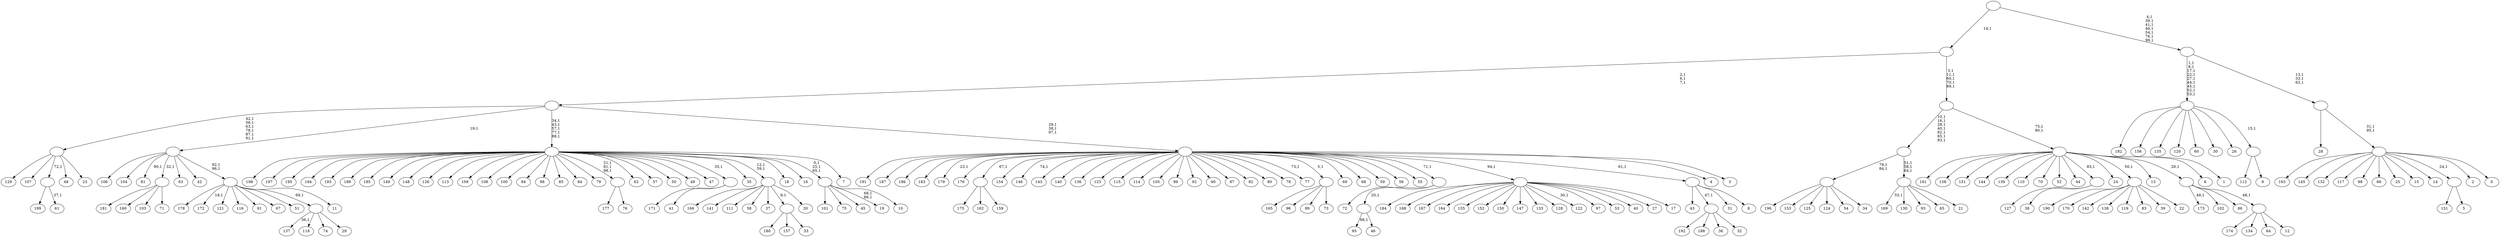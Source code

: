 digraph T {
	300 [label="199"]
	299 [label="198"]
	298 [label="197"]
	297 [label="196"]
	296 [label="195"]
	295 [label="194"]
	294 [label="193"]
	293 [label="192"]
	292 [label="191"]
	291 [label="190"]
	290 [label="189"]
	289 [label="188"]
	288 [label="187"]
	287 [label="186"]
	286 [label="185"]
	285 [label="184"]
	284 [label="183"]
	283 [label="182"]
	282 [label="181"]
	281 [label="180"]
	280 [label="179"]
	278 [label="178"]
	277 [label="177"]
	276 [label="176"]
	275 [label="175"]
	274 [label="174"]
	273 [label="173"]
	271 [label="172"]
	269 [label="171"]
	268 [label="170"]
	267 [label="169"]
	265 [label="168"]
	264 [label="167"]
	263 [label="166"]
	262 [label="165"]
	261 [label="164"]
	260 [label="163"]
	259 [label="162"]
	258 [label="161"]
	257 [label="160"]
	256 [label="159"]
	255 [label=""]
	254 [label="158"]
	253 [label="157"]
	252 [label="156"]
	251 [label="155"]
	250 [label="154"]
	249 [label="153"]
	248 [label="152"]
	247 [label="151"]
	246 [label="150"]
	245 [label="149"]
	244 [label="148"]
	243 [label="147"]
	242 [label="146"]
	240 [label="145"]
	239 [label="144"]
	238 [label="143"]
	237 [label="142"]
	236 [label="141"]
	235 [label="140"]
	234 [label="139"]
	233 [label="138"]
	232 [label="137"]
	230 [label="136"]
	229 [label="135"]
	228 [label="134"]
	227 [label="133"]
	226 [label="132"]
	225 [label="131"]
	224 [label="130"]
	223 [label="129"]
	222 [label="128"]
	221 [label="127"]
	220 [label="126"]
	219 [label="125"]
	218 [label="124"]
	217 [label="123"]
	216 [label="122"]
	214 [label="121"]
	213 [label="120"]
	212 [label="119"]
	211 [label="118"]
	210 [label="117"]
	209 [label="116"]
	208 [label="115"]
	207 [label="114"]
	206 [label="113"]
	205 [label="112"]
	204 [label="111"]
	203 [label="110"]
	202 [label="109"]
	201 [label="108"]
	200 [label="107"]
	199 [label="106"]
	198 [label="105"]
	197 [label="104"]
	196 [label="103"]
	195 [label="102"]
	194 [label="101"]
	193 [label="100"]
	192 [label="99"]
	191 [label="98"]
	190 [label="97"]
	189 [label="96"]
	188 [label="95"]
	186 [label="94"]
	185 [label="93"]
	184 [label="92"]
	183 [label="91"]
	182 [label="90"]
	181 [label="89"]
	180 [label="88"]
	179 [label="87"]
	178 [label="86"]
	177 [label="85"]
	176 [label="84"]
	175 [label="83"]
	174 [label="82"]
	173 [label="81"]
	171 [label="80"]
	170 [label="79"]
	169 [label="78"]
	168 [label="77"]
	166 [label="76"]
	165 [label=""]
	162 [label="75"]
	161 [label="74"]
	160 [label="73"]
	159 [label=""]
	158 [label="72"]
	157 [label="71"]
	156 [label=""]
	155 [label="70"]
	154 [label="69"]
	153 [label="68"]
	152 [label="67"]
	151 [label="66"]
	150 [label="65"]
	149 [label="64"]
	148 [label="63"]
	147 [label="62"]
	146 [label="61"]
	144 [label=""]
	143 [label="60"]
	142 [label="59"]
	141 [label="58"]
	140 [label="57"]
	139 [label="56"]
	138 [label="55"]
	137 [label="54"]
	136 [label="53"]
	135 [label="52"]
	134 [label="51"]
	133 [label="50"]
	132 [label="49"]
	131 [label="48"]
	130 [label="47"]
	129 [label="46"]
	128 [label=""]
	127 [label=""]
	126 [label="45"]
	125 [label="44"]
	124 [label="43"]
	123 [label="42"]
	122 [label="41"]
	121 [label=""]
	120 [label="40"]
	119 [label="39"]
	118 [label="38"]
	117 [label=""]
	116 [label="37"]
	115 [label="36"]
	114 [label="35"]
	113 [label="34"]
	112 [label=""]
	110 [label="33"]
	109 [label=""]
	108 [label="32"]
	107 [label=""]
	106 [label="31"]
	105 [label="30"]
	104 [label="29"]
	103 [label=""]
	102 [label="28"]
	101 [label="27"]
	100 [label="26"]
	99 [label="25"]
	98 [label="24"]
	97 [label="23"]
	96 [label=""]
	90 [label="22"]
	89 [label=""]
	88 [label="21"]
	87 [label=""]
	84 [label=""]
	77 [label="20"]
	76 [label=""]
	74 [label="19"]
	71 [label="18"]
	70 [label="17"]
	69 [label=""]
	68 [label="16"]
	67 [label="15"]
	66 [label="14"]
	65 [label="13"]
	64 [label="12"]
	63 [label=""]
	62 [label=""]
	61 [label="11"]
	60 [label=""]
	58 [label=""]
	57 [label="10"]
	56 [label=""]
	53 [label="9"]
	52 [label=""]
	51 [label=""]
	42 [label="8"]
	41 [label=""]
	40 [label="7"]
	39 [label=""]
	34 [label="6"]
	33 [label="5"]
	32 [label=""]
	31 [label="4"]
	30 [label="3"]
	29 [label=""]
	26 [label=""]
	23 [label="2"]
	22 [label="1"]
	21 [label=""]
	19 [label=""]
	14 [label=""]
	13 [label="0"]
	12 [label=""]
	10 [label=""]
	7 [label=""]
	0 [label=""]
	255 -> 275 [label=""]
	255 -> 259 [label=""]
	255 -> 256 [label=""]
	165 -> 277 [label=""]
	165 -> 166 [label=""]
	159 -> 262 [label=""]
	159 -> 189 [label=""]
	159 -> 181 [label=""]
	159 -> 160 [label=""]
	156 -> 282 [label=""]
	156 -> 257 [label=""]
	156 -> 196 [label=""]
	156 -> 157 [label=""]
	144 -> 146 [label="37,1"]
	144 -> 300 [label=""]
	128 -> 188 [label="66,1"]
	128 -> 129 [label=""]
	127 -> 158 [label=""]
	127 -> 128 [label="20,1"]
	121 -> 269 [label=""]
	121 -> 122 [label=""]
	117 -> 221 [label=""]
	117 -> 118 [label=""]
	112 -> 297 [label=""]
	112 -> 249 [label=""]
	112 -> 219 [label=""]
	112 -> 218 [label=""]
	112 -> 137 [label=""]
	112 -> 113 [label=""]
	109 -> 281 [label=""]
	109 -> 253 [label=""]
	109 -> 110 [label=""]
	107 -> 293 [label=""]
	107 -> 289 [label=""]
	107 -> 115 [label=""]
	107 -> 108 [label=""]
	103 -> 232 [label="36,1"]
	103 -> 211 [label=""]
	103 -> 161 [label=""]
	103 -> 104 [label=""]
	96 -> 223 [label=""]
	96 -> 200 [label=""]
	96 -> 144 [label="72,1"]
	96 -> 131 [label=""]
	96 -> 97 [label=""]
	89 -> 291 [label=""]
	89 -> 268 [label=""]
	89 -> 237 [label=""]
	89 -> 233 [label=""]
	89 -> 212 [label=""]
	89 -> 175 [label=""]
	89 -> 119 [label=""]
	89 -> 90 [label=""]
	87 -> 267 [label="55,1"]
	87 -> 224 [label=""]
	87 -> 185 [label=""]
	87 -> 150 [label=""]
	87 -> 88 [label=""]
	84 -> 87 [label="51,1\n58,1\n64,1"]
	84 -> 112 [label="79,1\n84,1"]
	76 -> 263 [label=""]
	76 -> 236 [label=""]
	76 -> 204 [label=""]
	76 -> 141 [label=""]
	76 -> 116 [label=""]
	76 -> 109 [label="9,1"]
	76 -> 77 [label=""]
	69 -> 216 [label="30,1"]
	69 -> 285 [label=""]
	69 -> 265 [label=""]
	69 -> 264 [label=""]
	69 -> 261 [label=""]
	69 -> 251 [label=""]
	69 -> 248 [label=""]
	69 -> 246 [label=""]
	69 -> 243 [label=""]
	69 -> 227 [label=""]
	69 -> 222 [label=""]
	69 -> 190 [label=""]
	69 -> 136 [label=""]
	69 -> 120 [label=""]
	69 -> 101 [label=""]
	69 -> 70 [label=""]
	63 -> 274 [label=""]
	63 -> 228 [label=""]
	63 -> 149 [label=""]
	63 -> 64 [label=""]
	62 -> 273 [label="49,1"]
	62 -> 195 [label=""]
	62 -> 178 [label=""]
	62 -> 63 [label="48,1"]
	60 -> 271 [label="18,1"]
	60 -> 278 [label=""]
	60 -> 214 [label=""]
	60 -> 209 [label=""]
	60 -> 183 [label=""]
	60 -> 152 [label=""]
	60 -> 134 [label=""]
	60 -> 103 [label="69,1"]
	60 -> 61 [label=""]
	58 -> 60 [label="92,1\n96,1"]
	58 -> 173 [label="90,1"]
	58 -> 199 [label=""]
	58 -> 197 [label=""]
	58 -> 156 [label="32,1"]
	58 -> 148 [label=""]
	58 -> 123 [label=""]
	56 -> 74 [label="68,1\n86,1"]
	56 -> 194 [label=""]
	56 -> 162 [label=""]
	56 -> 126 [label=""]
	56 -> 57 [label=""]
	52 -> 205 [label=""]
	52 -> 53 [label=""]
	51 -> 283 [label=""]
	51 -> 252 [label=""]
	51 -> 229 [label=""]
	51 -> 213 [label=""]
	51 -> 143 [label=""]
	51 -> 105 [label=""]
	51 -> 100 [label=""]
	51 -> 52 [label="15,1"]
	41 -> 124 [label=""]
	41 -> 107 [label="47,1"]
	41 -> 106 [label=""]
	41 -> 42 [label=""]
	39 -> 56 [label="0,1\n25,1\n65,1"]
	39 -> 76 [label="12,1\n59,1"]
	39 -> 165 [label="21,1\n81,1\n98,1"]
	39 -> 299 [label=""]
	39 -> 298 [label=""]
	39 -> 296 [label=""]
	39 -> 295 [label=""]
	39 -> 294 [label=""]
	39 -> 290 [label=""]
	39 -> 286 [label=""]
	39 -> 245 [label=""]
	39 -> 244 [label=""]
	39 -> 220 [label=""]
	39 -> 206 [label=""]
	39 -> 202 [label=""]
	39 -> 201 [label=""]
	39 -> 193 [label=""]
	39 -> 186 [label=""]
	39 -> 180 [label=""]
	39 -> 177 [label=""]
	39 -> 176 [label=""]
	39 -> 170 [label=""]
	39 -> 147 [label=""]
	39 -> 140 [label=""]
	39 -> 133 [label=""]
	39 -> 132 [label=""]
	39 -> 130 [label=""]
	39 -> 121 [label="35,1"]
	39 -> 114 [label=""]
	39 -> 71 [label=""]
	39 -> 68 [label=""]
	39 -> 40 [label=""]
	32 -> 225 [label=""]
	32 -> 33 [label=""]
	29 -> 168 [label="73,1"]
	29 -> 242 [label="74,1"]
	29 -> 280 [label="23,1"]
	29 -> 292 [label=""]
	29 -> 288 [label=""]
	29 -> 287 [label=""]
	29 -> 284 [label=""]
	29 -> 276 [label=""]
	29 -> 255 [label="67,1"]
	29 -> 250 [label=""]
	29 -> 238 [label=""]
	29 -> 235 [label=""]
	29 -> 230 [label=""]
	29 -> 217 [label=""]
	29 -> 208 [label=""]
	29 -> 207 [label=""]
	29 -> 198 [label=""]
	29 -> 192 [label=""]
	29 -> 184 [label=""]
	29 -> 182 [label=""]
	29 -> 179 [label=""]
	29 -> 174 [label=""]
	29 -> 171 [label=""]
	29 -> 169 [label=""]
	29 -> 159 [label="5,1"]
	29 -> 154 [label=""]
	29 -> 153 [label=""]
	29 -> 142 [label=""]
	29 -> 139 [label=""]
	29 -> 138 [label=""]
	29 -> 127 [label="71,1"]
	29 -> 69 [label="94,1"]
	29 -> 41 [label="61,1"]
	29 -> 31 [label=""]
	29 -> 30 [label=""]
	26 -> 29 [label="29,1\n38,1\n97,1"]
	26 -> 39 [label="34,1\n43,1\n57,1\n77,1\n88,1"]
	26 -> 96 [label="42,1\n56,1\n63,1\n78,1\n87,1\n91,1"]
	26 -> 58 [label="19,1"]
	21 -> 258 [label=""]
	21 -> 254 [label=""]
	21 -> 247 [label=""]
	21 -> 239 [label=""]
	21 -> 234 [label=""]
	21 -> 203 [label=""]
	21 -> 155 [label=""]
	21 -> 135 [label=""]
	21 -> 125 [label=""]
	21 -> 117 [label="83,1"]
	21 -> 98 [label=""]
	21 -> 89 [label="50,1"]
	21 -> 65 [label=""]
	21 -> 62 [label="26,1"]
	21 -> 34 [label=""]
	21 -> 22 [label=""]
	19 -> 21 [label="75,1\n80,1"]
	19 -> 84 [label="10,1\n16,1\n28,1\n40,1\n82,1\n85,1\n93,1"]
	14 -> 19 [label="3,1\n11,1\n60,1\n70,1\n89,1"]
	14 -> 26 [label="2,1\n6,1\n7,1"]
	12 -> 260 [label=""]
	12 -> 240 [label=""]
	12 -> 226 [label=""]
	12 -> 210 [label=""]
	12 -> 191 [label=""]
	12 -> 151 [label=""]
	12 -> 99 [label=""]
	12 -> 67 [label=""]
	12 -> 66 [label=""]
	12 -> 32 [label="24,1"]
	12 -> 23 [label=""]
	12 -> 13 [label=""]
	10 -> 12 [label="31,1\n95,1"]
	10 -> 102 [label=""]
	7 -> 10 [label="13,1\n33,1\n62,1"]
	7 -> 51 [label="1,1\n8,1\n17,1\n22,1\n27,1\n44,1\n45,1\n52,1\n53,1"]
	0 -> 7 [label="4,1\n39,1\n41,1\n46,1\n54,1\n76,1\n99,1"]
	0 -> 14 [label="14,1"]
}
